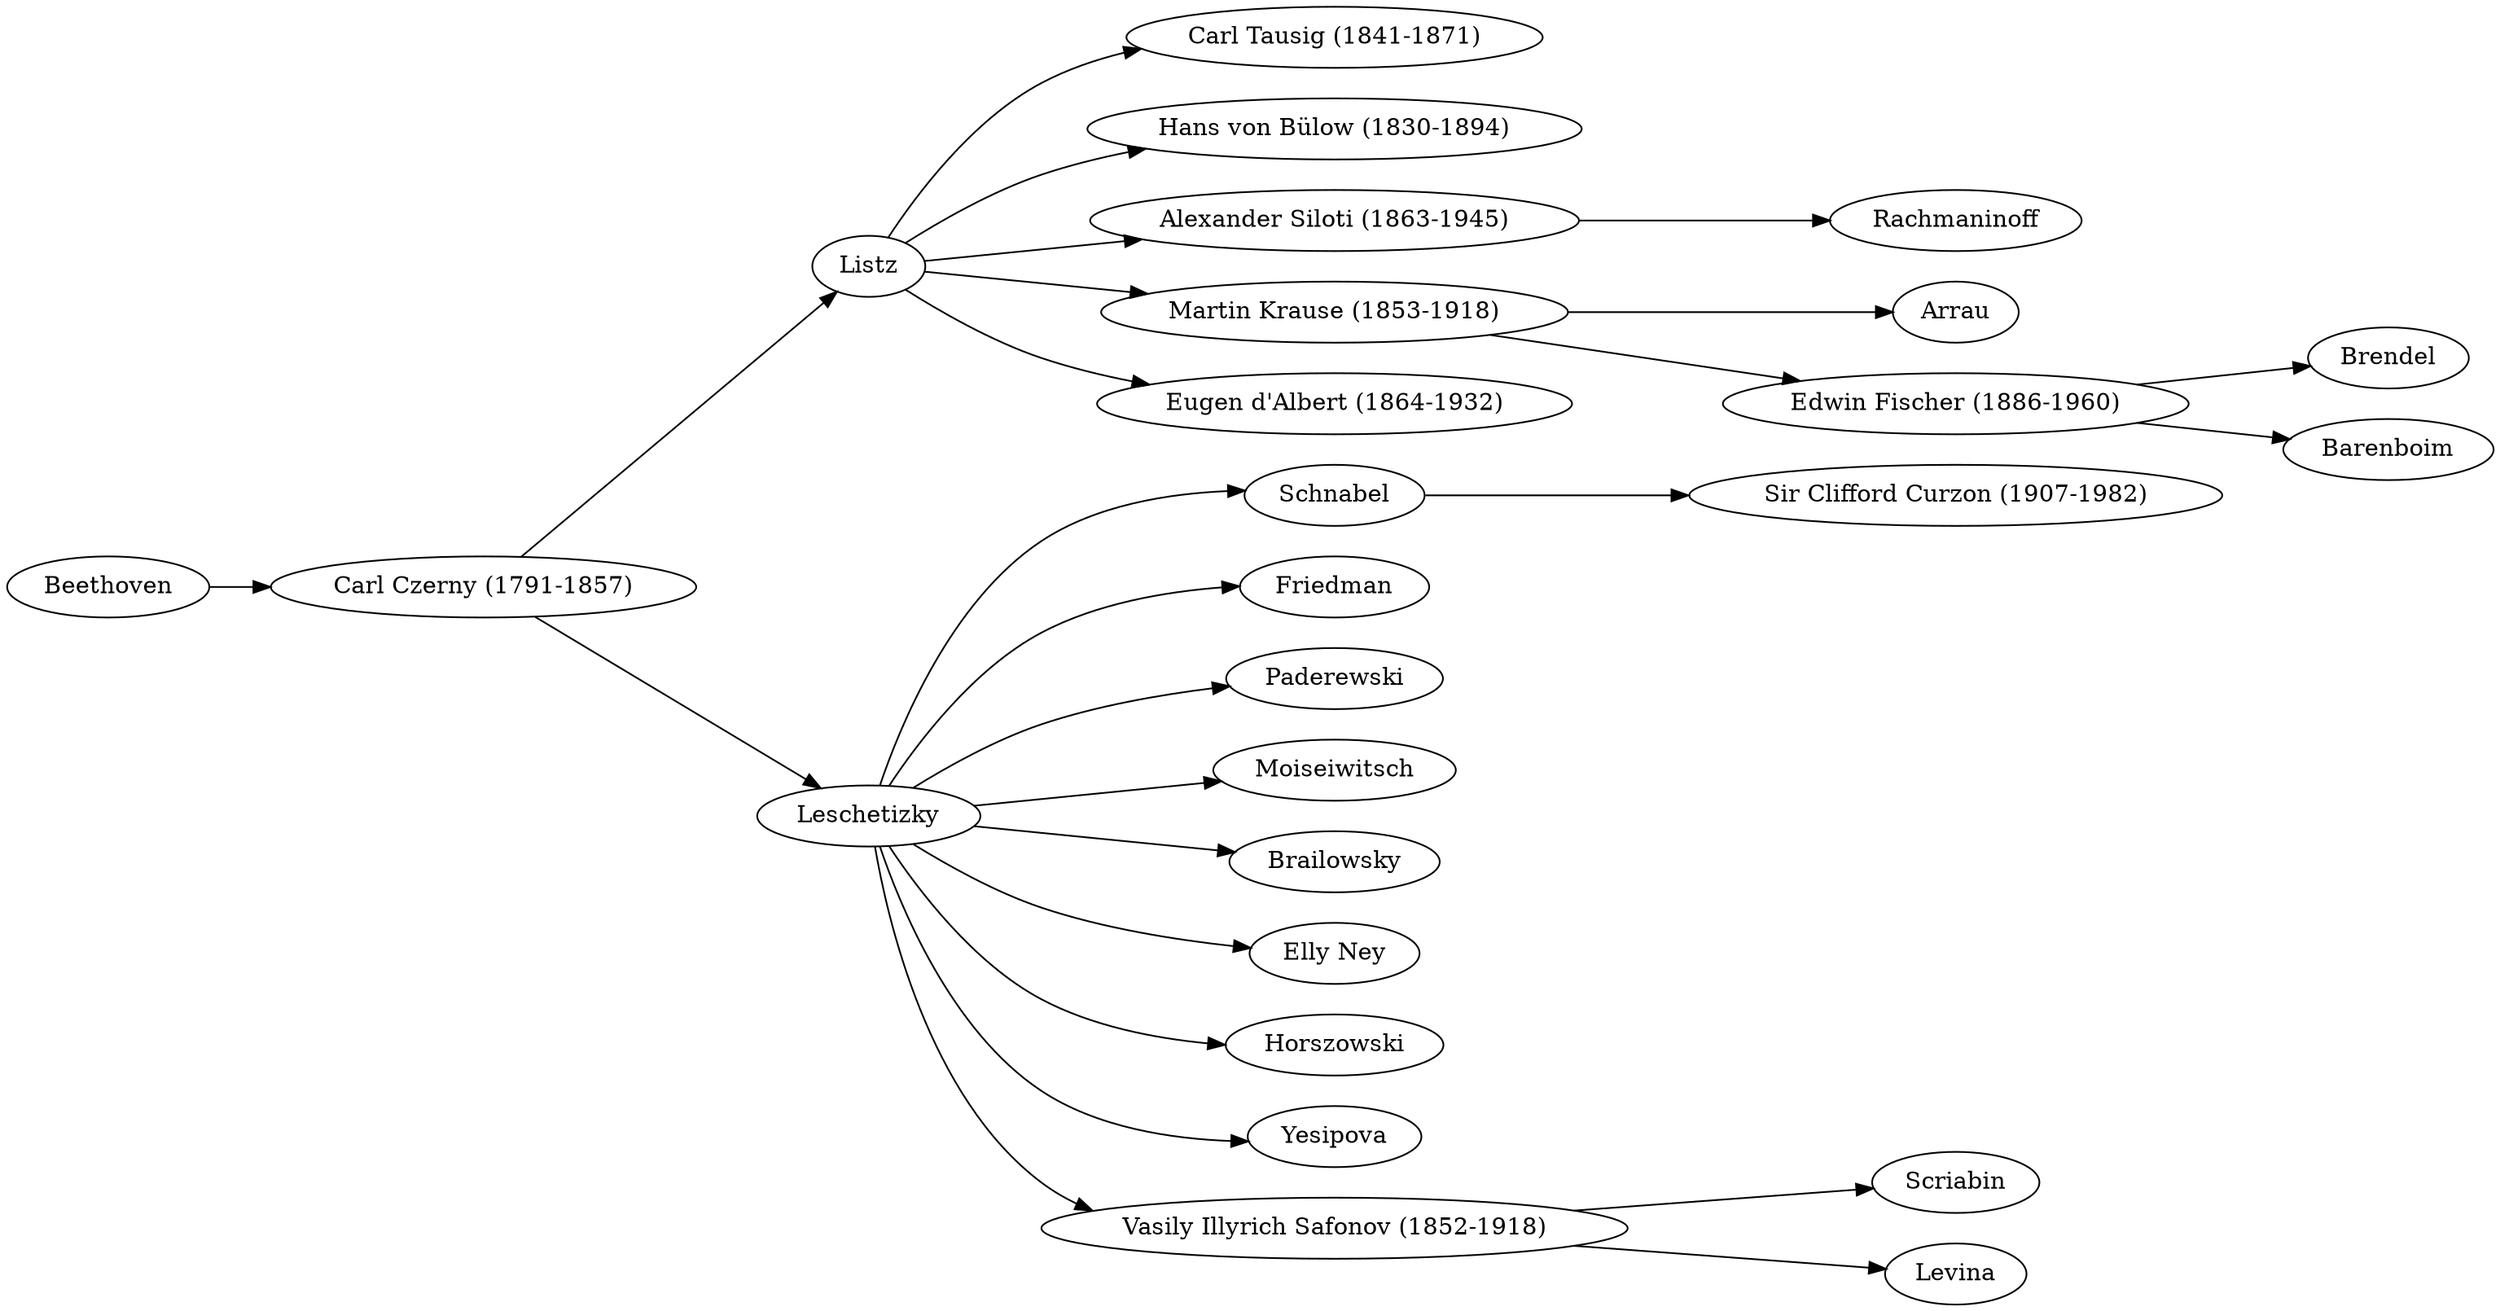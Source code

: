 digraph BeethovenStudents
{
rankdir=LR;
Beethoven -> "Carl Czerny (1791-1857)";
"Carl Czerny (1791-1857)" -> Listz;
Listz -> "Carl Tausig (1841-1871)";
Listz -> "Hans von Bülow (1830-1894)";
Listz -> "Alexander Siloti (1863-1945)";
Listz -> "Martin Krause (1853-1918)";
Listz -> "Eugen d'Albert (1864-1932)";
"Martin Krause (1853-1918)" -> Arrau;
"Martin Krause (1853-1918)" -> "Edwin Fischer (1886-1960)";
"Edwin Fischer (1886-1960)" -> Brendel;
"Edwin Fischer (1886-1960)" -> Barenboim;
"Alexander Siloti (1863-1945)" -> Rachmaninoff;
"Carl Czerny (1791-1857)" -> Leschetizky;
Leschetizky -> Schnabel;
Leschetizky -> Friedman;
Leschetizky -> Paderewski;
Leschetizky -> Moiseiwitsch;
Leschetizky -> Brailowsky;
Leschetizky -> "Elly Ney";
Leschetizky -> Horszowski;
Leschetizky -> Yesipova;
Leschetizky -> "Vasily Illyrich Safonov (1852-1918)";
"Vasily Illyrich Safonov (1852-1918)" -> Scriabin;
"Vasily Illyrich Safonov (1852-1918)" -> Levina;
Schnabel -> "Sir Clifford Curzon (1907-1982)";
}
